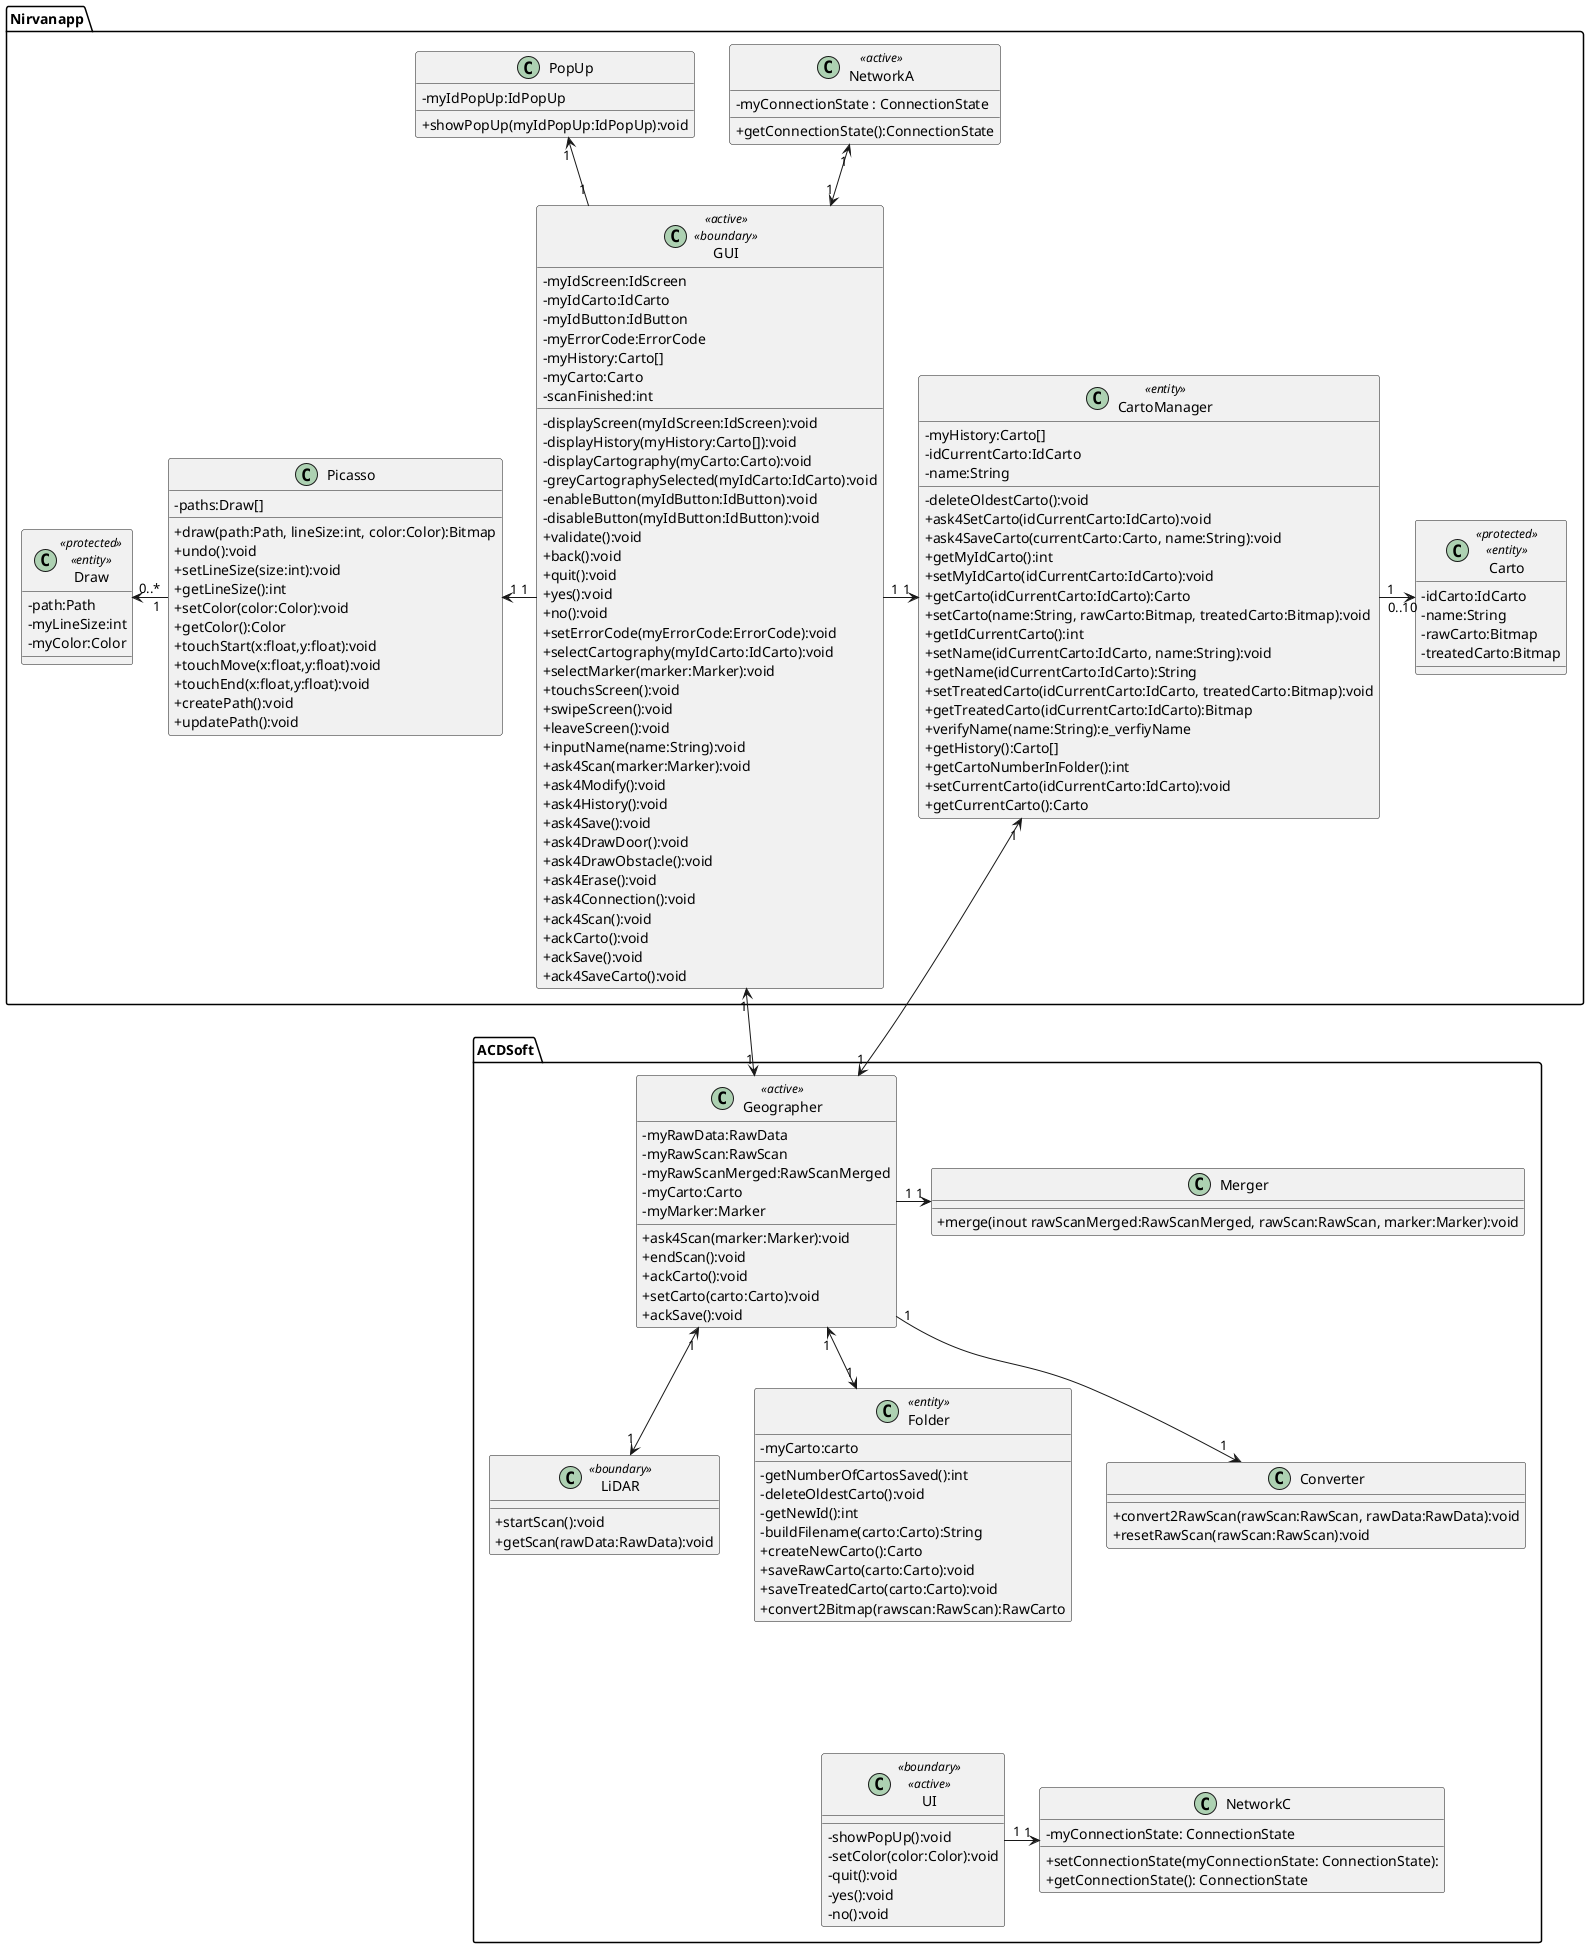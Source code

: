 @startuml diagrammeDeClasse

skinparam classAttributeIconSize 0
skinparam backgroundcolor transparent

package "Nirvanapp" 
{

    class Carto <<protected>> <<entity>>
    {
        -idCarto:IdCarto
        -name:String
        -rawCarto:Bitmap
        -treatedCarto:Bitmap
    }

    class Draw <<protected>> <<entity>>
    {
        -path:Path
        -myLineSize:int 
        -myColor:Color
    }

    class GUI <<active>> <<boundary>>
    {
        -myIdScreen:IdScreen
        -myIdCarto:IdCarto
        -myIdButton:IdButton
        -myErrorCode:ErrorCode
        -myHistory:Carto[]
        -myCarto:Carto
        -scanFinished:int
        -displayScreen(myIdScreen:IdScreen):void
        -displayHistory(myHistory:Carto[]):void
        -displayCartography(myCarto:Carto):void
        -greyCartographySelected(myIdCarto:IdCarto):void
        -enableButton(myIdButton:IdButton):void
        -disableButton(myIdButton:IdButton):void
        +validate():void
        +back():void
        +quit():void
        +yes():void
        +no():void
        +setErrorCode(myErrorCode:ErrorCode):void
        +selectCartography(myIdCarto:IdCarto):void
        +selectMarker(marker:Marker):void
        +touchsScreen():void
        +swipeScreen():void
        +leaveScreen():void
        +inputName(name:String):void
        +ask4Scan(marker:Marker):void
        +ask4Modify():void
        +ask4History():void
        +ask4Save():void
        +ask4DrawDoor():void
        +ask4DrawObstacle():void
        +ask4Erase():void
        +ask4Connection():void
        +ack4Scan():void
        +ackCarto():void
        +ackSave():void
        +ack4SaveCarto():void
    }

    class Picasso
    {
        -paths:Draw[]
        +draw(path:Path, lineSize:int, color:Color):Bitmap
        +undo():void
        +setLineSize(size:int):void 
        +getLineSize():int
        +setColor(color:Color):void 
        +getColor():Color
        +touchStart(x:float,y:float):void
        +touchMove(x:float,y:float):void
        +touchEnd(x:float,y:float):void
        +createPath():void
        +updatePath():void
    }

    class "CartoManager" as CM <<entity>>
    {
        -myHistory:Carto[]
        -idCurrentCarto:IdCarto
        -name:String
        -deleteOldestCarto():void
        +ask4SetCarto(idCurrentCarto:IdCarto):void
        +ask4SaveCarto(currentCarto:Carto, name:String):void
        +getMyIdCarto():int
        +setMyIdCarto(idCurrentCarto:IdCarto):void
        +getCarto(idCurrentCarto:IdCarto):Carto
        +setCarto(name:String, rawCarto:Bitmap, treatedCarto:Bitmap):void
        +getIdCurrentCarto():int
        +setName(idCurrentCarto:IdCarto, name:String):void
        +getName(idCurrentCarto:IdCarto):String
        +setTreatedCarto(idCurrentCarto:IdCarto, treatedCarto:Bitmap):void
        +getTreatedCarto(idCurrentCarto:IdCarto):Bitmap
        +verifyName(name:String):e_verfiyName
        +getHistory():Carto[]
        +getCartoNumberInFolder():int
        +setCurrentCarto(idCurrentCarto:IdCarto):void
        +getCurrentCarto():Carto
    }

    class "NetworkA" as NA <<active>>
    {
        -myConnectionState : ConnectionState
        +getConnectionState():ConnectionState
    }

    class "PopUp" as PU
    {
        -myIdPopUp:IdPopUp
        +showPopUp(myIdPopUp:IdPopUp):void
    }

    CM "1" -> "0..10" Carto
    Picasso"1" -l-> "   0..*"Draw
    NA "1" <-d-> "1" GUI
    Picasso "1" <- "1" GUI
    GUI "1" -r-> "1" CM
    PU "1"<-"1" GUI

    PU -[hidden]r-> NA
}

package "ACDSoft" 
{  

    class "UI" as UI <<boundary>> <<active>>
    {
        -showPopUp():void
        -setColor(color:Color):void
        -quit():void
        -yes():void
        -no():void
    }


    class "LiDAR" as LiDAR <<boundary>>
    {
        +startScan():void
        +getScan(rawData:RawData):void
    }

    class "Geographer" as Geographer <<active>>
    {
        -myRawData:RawData 
        -myRawScan:RawScan
        -myRawScanMerged:RawScanMerged
        -myCarto:Carto
        -myMarker:Marker
        +ask4Scan(marker:Marker):void
        +endScan():void
        +ackCarto():void
        +setCarto(carto:Carto):void
        +ackSave():void
    }

    class "Folder" as Folder <<entity>>
    {
        -myCarto:carto
        -getNumberOfCartosSaved():int
        -deleteOldestCarto():void
        -getNewId():int
        -buildFilename(carto:Carto):String
        +createNewCarto():Carto
        +saveRawCarto(carto:Carto):void
        +saveTreatedCarto(carto:Carto):void
        +convert2Bitmap(rawscan:RawScan):RawCarto
    }

    class "Converter" as Converter
    {
        +convert2RawScan(rawScan:RawScan, rawData:RawData):void
        +resetRawScan(rawScan:RawScan):void
    }

    class "Merger" as Merger 
    {
        +merge(inout rawScanMerged:RawScanMerged, rawScan:RawScan, marker:Marker):void
    }


    class "NetworkC" as NC 
    {
        -myConnectionState: ConnectionState
        +setConnectionState(myConnectionState: ConnectionState):
        +getConnectionState(): ConnectionState
    }
}

Geographer "1" <-d-> "1" LiDAR
Geographer "1" <-u-> "1" CM
Geographer "1" <-d-> "1" Folder
Geographer "1" -d-> "1" Converter
GUI "1" <-> "1" Geographer
NC "1" <-l- "1" UI
Geographer "1" -> "1" Merger

Folder <-d[hidden]-> UI : \n \n \n

@enduml